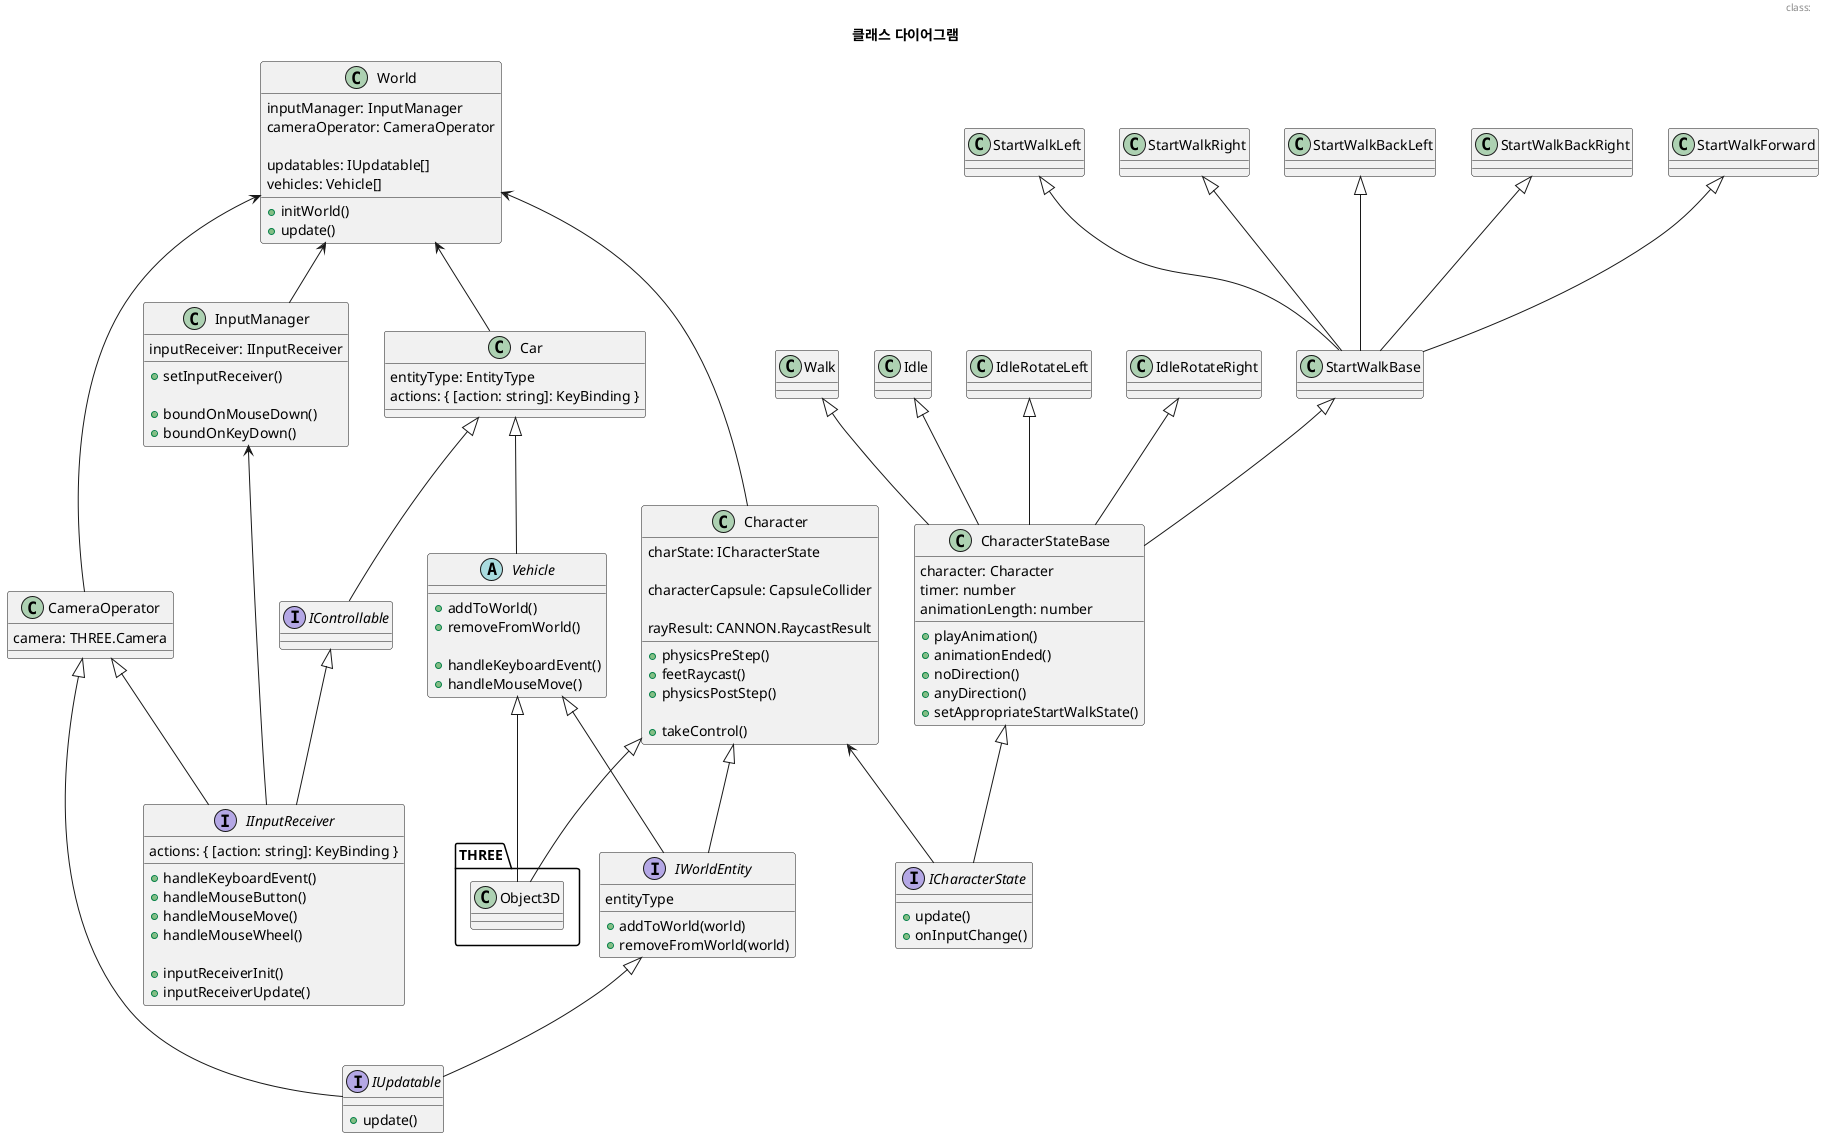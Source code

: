 @startuml class-diagram
!define COMMENT(x) <color:grey>x</color>
 
scale 1
title 클래스 다이어그램

header
class: 
endheader

class World {
  inputManager: InputManager
  cameraOperator: CameraOperator

  updatables: IUpdatable[]
  vehicles: Vehicle[]

  +initWorld()
  +update()
}

interface IInputReceiver {
  actions: { [action: string]: KeyBinding }

  +handleKeyboardEvent()
  +handleMouseButton()
  +handleMouseMove()
  +handleMouseWheel()

  +inputReceiverInit()
  +inputReceiverUpdate()
}

interface IUpdatable {
  +update()
}

interface IWorldEntity {
  entityType

  +addToWorld(world)
  +removeFromWorld(world)
}

class InputManager {
  inputReceiver: IInputReceiver

  +setInputReceiver()

  +boundOnMouseDown()
  +boundOnKeyDown()  
}

class CameraOperator {
  camera: THREE.Camera
}

class Character {
  charState: ICharacterState

  characterCapsule: CapsuleCollider

  ''' Raycast '''
  rayResult: CANNON.RaycastResult  

  +physicsPreStep()
  +feetRaycast()
  +physicsPostStep()

  +takeControl()
}

'''
''' Character State & Animation
'''
interface ICharacterState {
  +update()
  +onInputChange()
}

class CharacterStateBase {
  character: Character
  timer: number
  animationLength: number

  +playAnimation()
  +animationEnded()
  +noDirection()
  +anyDirection()
  +setAppropriateStartWalkState()
}

'''
''' Vehicle
'''
interface IControllable {

}

class Car {
  entityType: EntityType
  actions: { [action: string]: KeyBinding }
}

abstract class Vehicle {
  +addToWorld()
  +removeFromWorld()

  +handleKeyboardEvent()
  +handleMouseMove()
}


IWorldEntity <|-- IUpdatable
Character <|-- THREE.Object3D
Character <|-- IWorldEntity

World <-- Character
World <-- CameraOperator
World <-- InputManager
World <-- Car

InputManager <-- IInputReceiver

CameraOperator <|-- IInputReceiver
CameraOperator <|-- IUpdatable

''' Character State '''
CharacterStateBase <|-- ICharacterState
Idle <|-- CharacterStateBase
IdleRotateLeft <|-- CharacterStateBase
IdleRotateRight <|-- CharacterStateBase
StartWalkBase <|-- CharacterStateBase
StartWalkForward <|-- StartWalkBase
StartWalkLeft <|-- StartWalkBase
StartWalkRight <|-- StartWalkBase
StartWalkBackLeft <|-- StartWalkBase
StartWalkBackRight <|-- StartWalkBase
Walk <|-- CharacterStateBase

Character <-- ICharacterState

''' Vehicle '''
IControllable <|-- IInputReceiver

Vehicle <|-- THREE.Object3D
Vehicle <|-- IWorldEntity

Car <|-- Vehicle
Car <|-- IControllable







' class SamplePage {
'   COMMENT(실제 사용자가 작성하는 테스트 페이지)
'   COMMENT(JSON값을 파싱후 AvatarWrapper 생성)
' }

' class AvatarTeature {  
'   -movespeed: number
'   -useGLTF
'   +moveLeft(delta)
'   +moveRight(delta)
'   +moveForward(delta)
'   +moveBack(delta)
' }

' class AvatarExample {  
'   -movespeed: number
'   -path: string
'   -useGLTF(path)
'   +moveLeft(delta)
'   +moveRight(delta)
'   +moveForward(delta)
'   +moveBack(delta)
' }

' class SpaceExample {    
'   -path: string
'   -isDoorOpen: boolean
'   -useGLTF(path)
'   +openDoor()
'   +closeDoor()  
' }

' class AvatarWrapper {
'   -keyinfos: MobxValue
'   -useFrame
' }

' class SpaceWrapper {
'   -keyinfos: MobxValue
'   -useFrame
' }

' interface IAvatarFunction {
'   +moveLeft(delta)
'   +moveRight(delta)
'   +moveForward(delta)
'   +moveBack(delta)
' }

' interface ISpaceFunction {
'   +openDoor()
'   +closeDoor()  
' }

' class KeyboardControls {
'   -KeyInputItem(target)
' }

' class KeyinfoStore {
'   -keyinfos: observable
'   +setKeyState(target, press)
' }

' object MetaComponentJSON {
'   id
'   name
'   path
'   ...
'   transform
'   keyinput
'   interaction
'   ...
' }

' SamplePage <-- MetaComponentJSON
' SamplePage <-- AvatarWrapper
' SamplePage <-- SpaceWrapper
' AvatarWrapper *-- AvatarExample
' SpaceWrapper *-- SpaceExample
' AvatarTeature <|-- IAvatarFunction
' AvatarExample <|-- IAvatarFunction
' SpaceExample <|-- ISpaceFunction
' AvatarWrapper <-- KeyinfoStore: AvatarWrapper, SpaceWrapper에서\n keyinfos를 통해 Key값의\n변화를 감지한다.
' SpaceWrapper <-- KeyinfoStore
' KeyinfoStore <-- KeyboardControls: a, ArrowLeft 키 등을 누르면 \n전역 KeyinfoStore 값이 바뀐다.

' note top of AvatarTeature: 유저가 만드는 Avatar별로\nComponent가 생성될 때 가정
' note top of AvatarExample: 하나의 공통 AvatarComponent가\n생성될 때 가정
 
@enduml